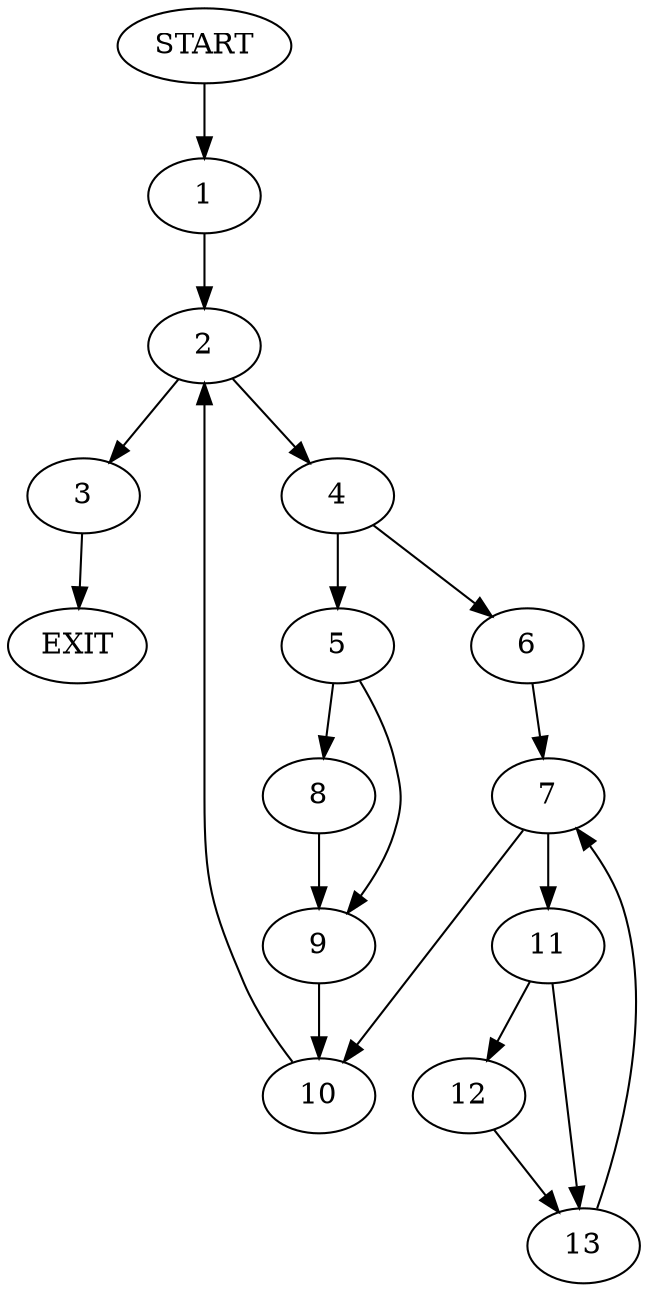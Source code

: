 digraph {
0 [label="START"]
14 [label="EXIT"]
0 -> 1
1 -> 2
2 -> 3
2 -> 4
4 -> 5
4 -> 6
3 -> 14
6 -> 7
5 -> 8
5 -> 9
8 -> 9
9 -> 10
10 -> 2
7 -> 11
7 -> 10
11 -> 12
11 -> 13
12 -> 13
13 -> 7
}
